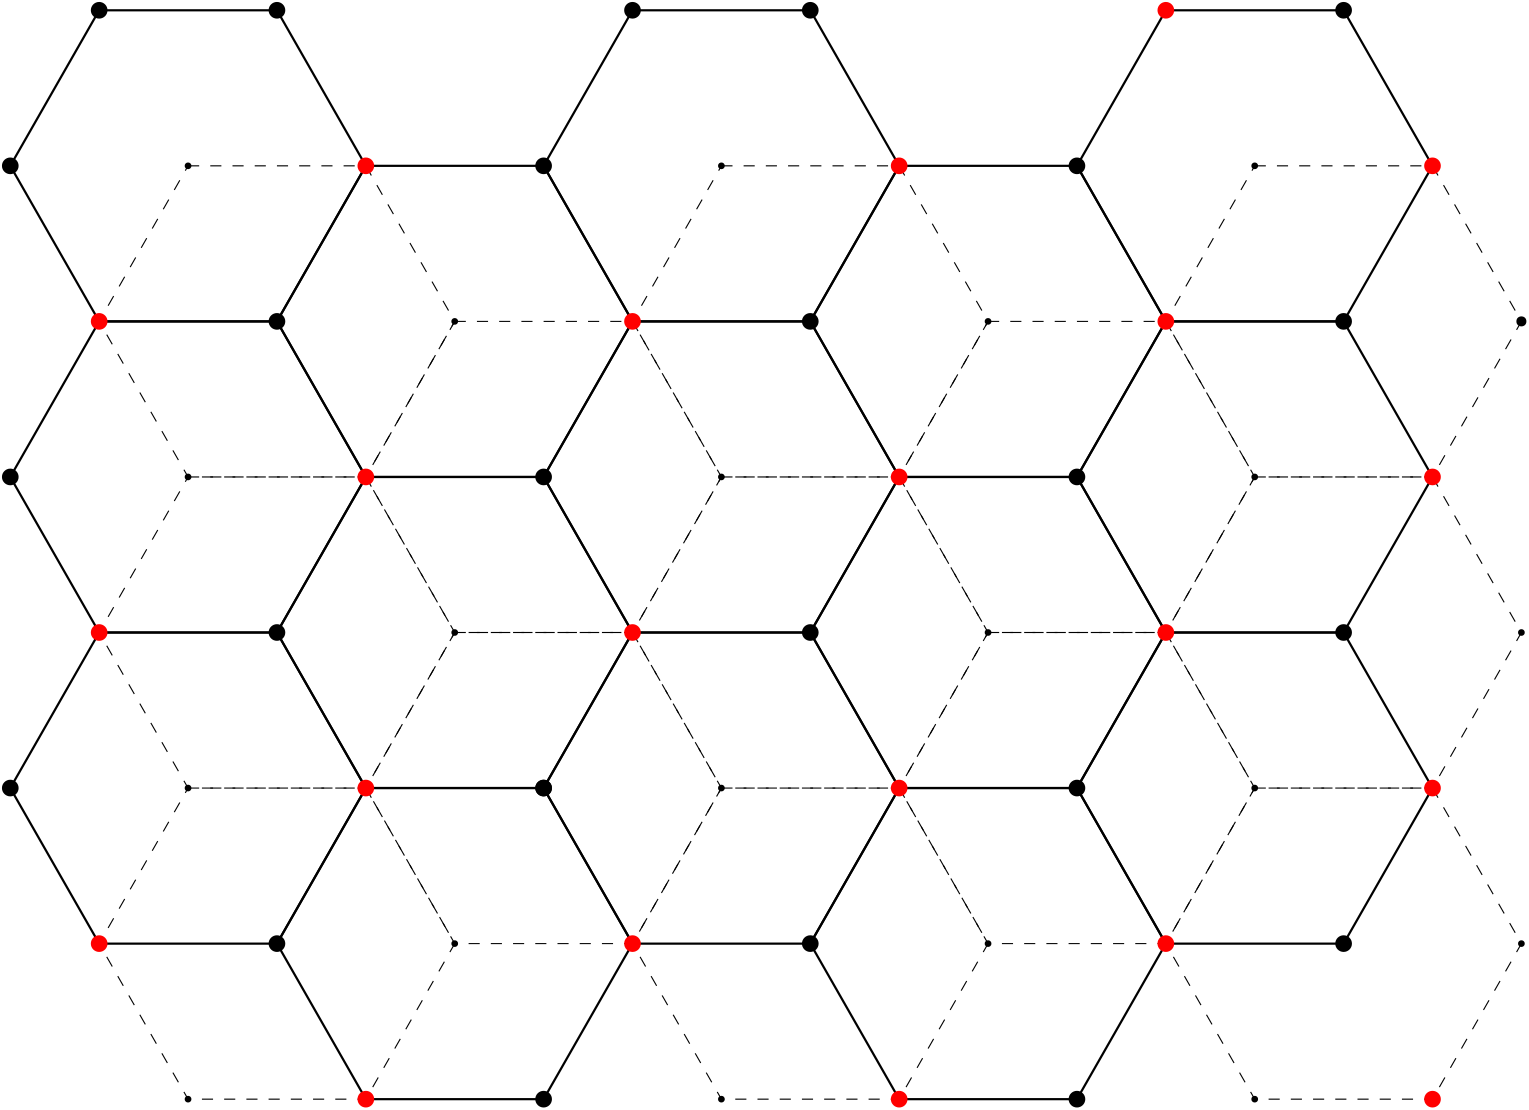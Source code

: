 <?xml version="1.0"?>
<!DOCTYPE ipe SYSTEM "ipe.dtd">
<ipe version="70005" creator="Ipe 7.1.5">
<info created="D:20141018181736" modified="D:20141018181909"/>
<ipestyle name="basic">
<symbol name="arrow/arc(spx)">
<path stroke="sym-stroke" fill="sym-stroke" pen="sym-pen">
0 0 m
-1 0.333 l
-1 -0.333 l
h
</path>
</symbol>
<symbol name="arrow/farc(spx)">
<path stroke="sym-stroke" fill="white" pen="sym-pen">
0 0 m
-1 0.333 l
-1 -0.333 l
h
</path>
</symbol>
<symbol name="mark/circle(sx)" transformations="translations">
<path fill="sym-stroke">
0.6 0 0 0.6 0 0 e
0.4 0 0 0.4 0 0 e
</path>
</symbol>
<symbol name="mark/disk(sx)" transformations="translations">
<path fill="sym-stroke">
0.6 0 0 0.6 0 0 e
</path>
</symbol>
<symbol name="mark/fdisk(sfx)" transformations="translations">
<group>
<path fill="sym-fill">
0.5 0 0 0.5 0 0 e
</path>
<path fill="sym-stroke" fillrule="eofill">
0.6 0 0 0.6 0 0 e
0.4 0 0 0.4 0 0 e
</path>
</group>
</symbol>
<symbol name="mark/box(sx)" transformations="translations">
<path fill="sym-stroke" fillrule="eofill">
-0.6 -0.6 m
0.6 -0.6 l
0.6 0.6 l
-0.6 0.6 l
h
-0.4 -0.4 m
0.4 -0.4 l
0.4 0.4 l
-0.4 0.4 l
h
</path>
</symbol>
<symbol name="mark/square(sx)" transformations="translations">
<path fill="sym-stroke">
-0.6 -0.6 m
0.6 -0.6 l
0.6 0.6 l
-0.6 0.6 l
h
</path>
</symbol>
<symbol name="mark/fsquare(sfx)" transformations="translations">
<group>
<path fill="sym-fill">
-0.5 -0.5 m
0.5 -0.5 l
0.5 0.5 l
-0.5 0.5 l
h
</path>
<path fill="sym-stroke" fillrule="eofill">
-0.6 -0.6 m
0.6 -0.6 l
0.6 0.6 l
-0.6 0.6 l
h
-0.4 -0.4 m
0.4 -0.4 l
0.4 0.4 l
-0.4 0.4 l
h
</path>
</group>
</symbol>
<symbol name="mark/cross(sx)" transformations="translations">
<group>
<path fill="sym-stroke">
-0.43 -0.57 m
0.57 0.43 l
0.43 0.57 l
-0.57 -0.43 l
h
</path>
<path fill="sym-stroke">
-0.43 0.57 m
0.57 -0.43 l
0.43 -0.57 l
-0.57 0.43 l
h
</path>
</group>
</symbol>
<symbol name="arrow/fnormal(spx)">
<path stroke="sym-stroke" fill="white" pen="sym-pen">
0 0 m
-1 0.333 l
-1 -0.333 l
h
</path>
</symbol>
<symbol name="arrow/pointed(spx)">
<path stroke="sym-stroke" fill="sym-stroke" pen="sym-pen">
0 0 m
-1 0.333 l
-0.8 0 l
-1 -0.333 l
h
</path>
</symbol>
<symbol name="arrow/fpointed(spx)">
<path stroke="sym-stroke" fill="white" pen="sym-pen">
0 0 m
-1 0.333 l
-0.8 0 l
-1 -0.333 l
h
</path>
</symbol>
<symbol name="arrow/linear(spx)">
<path stroke="sym-stroke" pen="sym-pen">
-1 0.333 m
0 0 l
-1 -0.333 l
</path>
</symbol>
<symbol name="arrow/fdouble(spx)">
<path stroke="sym-stroke" fill="white" pen="sym-pen">
0 0 m
-1 0.333 l
-1 -0.333 l
h
-1 0 m
-2 0.333 l
-2 -0.333 l
h
</path>
</symbol>
<symbol name="arrow/double(spx)">
<path stroke="sym-stroke" fill="sym-stroke" pen="sym-pen">
0 0 m
-1 0.333 l
-1 -0.333 l
h
-1 0 m
-2 0.333 l
-2 -0.333 l
h
</path>
</symbol>
<pen name="heavier" value="0.8"/>
<pen name="fat" value="1.2"/>
<pen name="ultrafat" value="2"/>
<symbolsize name="large" value="5"/>
<symbolsize name="small" value="2"/>
<symbolsize name="tiny" value="1.1"/>
<arrowsize name="large" value="10"/>
<arrowsize name="small" value="5"/>
<arrowsize name="tiny" value="3"/>
<color name="red" value="1 0 0"/>
<color name="green" value="0 1 0"/>
<color name="blue" value="0 0 1"/>
<color name="yellow" value="1 1 0"/>
<color name="orange" value="1 0.647 0"/>
<color name="gold" value="1 0.843 0"/>
<color name="purple" value="0.627 0.125 0.941"/>
<color name="gray" value="0.745"/>
<color name="brown" value="0.647 0.165 0.165"/>
<color name="navy" value="0 0 0.502"/>
<color name="pink" value="1 0.753 0.796"/>
<color name="seagreen" value="0.18 0.545 0.341"/>
<color name="turquoise" value="0.251 0.878 0.816"/>
<color name="violet" value="0.933 0.51 0.933"/>
<color name="darkblue" value="0 0 0.545"/>
<color name="darkcyan" value="0 0.545 0.545"/>
<color name="darkgray" value="0.663"/>
<color name="darkgreen" value="0 0.392 0"/>
<color name="darkmagenta" value="0.545 0 0.545"/>
<color name="darkorange" value="1 0.549 0"/>
<color name="darkred" value="0.545 0 0"/>
<color name="lightblue" value="0.678 0.847 0.902"/>
<color name="lightcyan" value="0.878 1 1"/>
<color name="lightgray" value="0.827"/>
<color name="lightgreen" value="0.565 0.933 0.565"/>
<color name="lightyellow" value="1 1 0.878"/>
<dashstyle name="dashed" value="[4] 0"/>
<dashstyle name="dotted" value="[1 3] 0"/>
<dashstyle name="dash dotted" value="[4 2 1 2] 0"/>
<dashstyle name="dash dot dotted" value="[4 2 1 2 1 2] 0"/>
<textsize name="large" value="\large"/>
<textsize name="Large" value="\Large"/>
<textsize name="LARGE" value="\LARGE"/>
<textsize name="huge" value="\huge"/>
<textsize name="Huge" value="\Huge"/>
<textsize name="small" value="\small"/>
<textsize name="footnote" value="\footnotesize"/>
<textsize name="tiny" value="\tiny"/>
<textstyle name="center" begin="\begin{center}" end="\end{center}"/>
<textstyle name="itemize" begin="\begin{itemize}" end="\end{itemize}"/>
<textstyle name="item" begin="\begin{itemize}\item{}" end="\end{itemize}"/>
<gridsize name="4 pts" value="4"/>
<gridsize name="8 pts (~3 mm)" value="8"/>
<gridsize name="16 pts (~6 mm)" value="16"/>
<gridsize name="32 pts (~12 mm)" value="32"/>
<gridsize name="10 pts (~3.5 mm)" value="10"/>
<gridsize name="20 pts (~7 mm)" value="20"/>
<gridsize name="14 pts (~5 mm)" value="14"/>
<gridsize name="28 pts (~10 mm)" value="28"/>
<gridsize name="56 pts (~20 mm)" value="56"/>
<anglesize name="90 deg" value="90"/>
<anglesize name="60 deg" value="60"/>
<anglesize name="45 deg" value="45"/>
<anglesize name="30 deg" value="30"/>
<anglesize name="22.5 deg" value="22.5"/>
<tiling name="falling" angle="-60" step="4" width="1"/>
<tiling name="rising" angle="30" step="4" width="1"/>
</ipestyle>
<page>
<layer name="alpha"/>
<view layers="alpha" active="alpha"/>
<path layer="alpha" matrix="1 0 0 1 -56 24" stroke="black" pen="heavier">
288 632 m
352 632 l
384 576 l
352 520 l
288 520 l
256 576 l
256 576 l
h
</path>
<path matrix="1 0 0 1 40 80" stroke="black" pen="heavier">
288 632 m
352 632 l
384 576 l
352 520 l
288 520 l
256 576 l
256 576 l
h
</path>
<path matrix="1 0 0 1 40 -32" stroke="black" pen="heavier">
288 632 m
352 632 l
384 576 l
352 520 l
288 520 l
256 576 l
256 576 l
h
</path>
<path matrix="1 0 0 1 -56 -88" stroke="black" pen="heavier">
288 632 m
352 632 l
384 576 l
352 520 l
288 520 l
256 576 l
256 576 l
h
</path>
<path matrix="1 0 0 1 -152 -32" stroke="black" pen="heavier">
288 632 m
352 632 l
384 576 l
352 520 l
288 520 l
256 576 l
256 576 l
h
</path>
<path matrix="1 0 0 1 -152 80" stroke="black" pen="heavier">
288 632 m
352 632 l
384 576 l
352 520 l
288 520 l
256 576 l
256 576 l
h
</path>
<path matrix="1 0 0 1 -56 136" stroke="black" pen="heavier">
288 632 m
352 632 l
384 576 l
352 520 l
288 520 l
256 576 l
256 576 l
h
</path>
<path matrix="1 0 0 1 136 24" stroke="black" pen="heavier">
288 632 m
352 632 l
384 576 l
352 520 l
288 520 l
256 576 l
256 576 l
h
</path>
<path matrix="1 0 0 1 -248 24" stroke="black" pen="heavier">
288 632 m
352 632 l
384 576 l
352 520 l
288 520 l
256 576 l
256 576 l
h
</path>
<path matrix="1 0 0 1 -248 136" stroke="black" pen="heavier">
288 632 m
352 632 l
384 576 l
352 520 l
288 520 l
256 576 l
256 576 l
h
</path>
<path matrix="1 0 0 1 -248 -88" stroke="black" pen="heavier">
288 632 m
352 632 l
384 576 l
352 520 l
288 520 l
256 576 l
256 576 l
h
</path>
<path matrix="1 0 0 1 -152 -144" stroke="black" pen="heavier">
288 632 m
352 632 l
384 576 l
352 520 l
288 520 l
256 576 l
256 576 l
h
</path>
<path matrix="1 0 0 1 40 -144" stroke="black" pen="heavier">
288 632 m
352 632 l
384 576 l
352 520 l
288 520 l
256 576 l
256 576 l
h
</path>
<path matrix="1 0 0 1 136 -88" stroke="black" pen="heavier">
288 632 m
352 632 l
384 576 l
352 520 l
288 520 l
256 576 l
256 576 l
h
</path>
<path matrix="1 0 0 1 136 136" stroke="black" pen="heavier">
288 632 m
352 632 l
384 576 l
352 520 l
288 520 l
256 576 l
256 576 l
h
</path>
<path matrix="1 0 0 1 -24 -32" stroke="black" dash="dashed">
288 632 m
352 632 l
384 576 l
352 520 l
288 520 l
256 576 l
256 576 l
h
</path>
<path matrix="1 0 0 1 72 24" stroke="black" dash="dashed">
288 632 m
352 632 l
384 576 l
352 520 l
288 520 l
256 576 l
256 576 l
h
</path>
<path matrix="1 0 0 1 72 -88" stroke="black" dash="dashed">
288 632 m
352 632 l
384 576 l
352 520 l
288 520 l
256 576 l
256 576 l
h
</path>
<path matrix="1 0 0 1 -24 -144" stroke="black" dash="dashed">
288 632 m
352 632 l
384 576 l
352 520 l
288 520 l
256 576 l
256 576 l
h
</path>
<path matrix="1 0 0 1 -120 -88" stroke="black" dash="dashed">
288 632 m
352 632 l
384 576 l
352 520 l
288 520 l
256 576 l
256 576 l
h
</path>
<path matrix="1 0 0 1 -120 24" stroke="black" dash="dashed">
288 632 m
352 632 l
384 576 l
352 520 l
288 520 l
256 576 l
256 576 l
h
</path>
<path matrix="1 0 0 1 -24 80" stroke="black" dash="dashed">
288 632 m
352 632 l
384 576 l
352 520 l
288 520 l
256 576 l
256 576 l
h
</path>
<path matrix="1 0 0 1 168 -32" stroke="black" dash="dashed">
288 632 m
352 632 l
384 576 l
352 520 l
288 520 l
256 576 l
256 576 l
h
</path>
<path matrix="1 0 0 1 -216 -32" stroke="black" dash="dashed">
288 632 m
352 632 l
384 576 l
352 520 l
288 520 l
256 576 l
256 576 l
h
</path>
<path matrix="1 0 0 1 -216 80" stroke="black" dash="dashed">
288 632 m
352 632 l
384 576 l
352 520 l
288 520 l
256 576 l
256 576 l
h
</path>
<path matrix="1 0 0 1 -216 -144" stroke="black" dash="dashed">
288 632 m
352 632 l
384 576 l
352 520 l
288 520 l
256 576 l
256 576 l
h
</path>
<path matrix="1 0 0 1 168 -144" stroke="black" dash="dashed">
288 632 m
352 632 l
384 576 l
352 520 l
288 520 l
256 576 l
256 576 l
h
</path>
<path matrix="1 0 0 1 168 80" stroke="black" dash="dashed">
288 632 m
352 632 l
384 576 l
352 520 l
288 520 l
256 576 l
256 576 l
h
</path>
<use name="mark/disk(sx)" pos="104 656" size="large" stroke="black"/>
<use name="mark/disk(sx)" pos="200 600" size="large" stroke="black"/>
<use name="mark/disk(sx)" pos="104 544" size="large" stroke="black"/>
<use name="mark/disk(sx)" pos="200 488" size="large" stroke="black"/>
<use name="mark/disk(sx)" pos="296 544" size="large" stroke="black"/>
<use name="mark/disk(sx)" pos="296 656" size="large" stroke="black"/>
<use name="mark/disk(sx)" pos="392 488" size="large" stroke="black"/>
<use name="mark/disk(sx)" pos="296 432" size="large" stroke="black"/>
<use name="mark/disk(sx)" pos="200 488" size="large" stroke="black"/>
<use name="mark/disk(sx)" pos="104 432" size="large" stroke="black"/>
<use name="mark/disk(sx)" pos="8 488" size="large" stroke="black"/>
<use name="mark/disk(sx)" pos="8 600" size="large" stroke="black"/>
<use name="mark/disk(sx)" pos="8 712" size="large" stroke="black"/>
<use name="mark/disk(sx)" pos="200 712" size="large" stroke="black"/>
<use name="mark/disk(sx)" pos="392 600" size="large" stroke="black"/>
<use name="mark/disk(sx)" pos="392 712" size="large" stroke="black"/>
<use name="mark/disk(sx)" pos="392 376" size="large" stroke="black"/>
<use name="mark/disk(sx)" pos="488 656" size="large" stroke="black"/>
<use name="mark/disk(sx)" pos="488 544" size="large" stroke="black"/>
<use name="mark/disk(sx)" pos="488 432" size="large" stroke="black"/>
<use name="mark/disk(sx)" pos="488 768" size="large" stroke="black"/>
<use name="mark/disk(sx)" pos="200 376" size="small" stroke="black"/>
<use name="mark/disk(sx)" pos="72 712" size="small" stroke="black"/>
<use name="mark/disk(sx)" pos="72 600" size="small" stroke="black"/>
<use name="mark/disk(sx)" pos="168 656" size="small" stroke="black"/>
<use name="mark/disk(sx)" pos="168 544" size="small" stroke="black"/>
<use name="mark/disk(sx)" pos="72 488" size="small" stroke="black"/>
<use name="mark/disk(sx)" pos="72 376" size="small" stroke="black"/>
<use name="mark/disk(sx)" pos="168 432" size="small" stroke="black"/>
<use name="mark/disk(sx)" pos="264 376" size="small" stroke="black"/>
<use name="mark/disk(sx)" pos="264 488" size="small" stroke="black"/>
<use name="mark/disk(sx)" pos="360 432" size="small" stroke="black"/>
<use name="mark/disk(sx)" pos="360 544" size="small" stroke="black"/>
<use name="mark/disk(sx)" pos="264 600" size="small" stroke="black"/>
<use name="mark/disk(sx)" pos="264 712" size="small" stroke="black"/>
<use name="mark/disk(sx)" pos="360 656" size="small" stroke="black"/>
<use name="mark/disk(sx)" pos="456 712" size="small" stroke="black"/>
<use name="mark/disk(sx)" pos="456 600" size="small" stroke="black"/>
<use name="mark/disk(sx)" pos="456 488" size="small" stroke="black"/>
<use name="mark/disk(sx)" pos="456 376" size="small" stroke="black"/>
<use name="mark/disk(sx)" pos="520 376" size="small" stroke="black"/>
<use name="mark/disk(sx)" pos="552 432" size="small" stroke="black"/>
<use name="mark/disk(sx)" pos="552 544" size="small" stroke="black"/>
<use name="mark/disk(sx)" pos="40 544" size="large" stroke="red"/>
<use name="mark/disk(sx)" pos="232 544" size="large" stroke="red"/>
<use name="mark/disk(sx)" pos="424 544" size="large" stroke="red"/>
<use name="mark/disk(sx)" pos="136 488" size="large" stroke="red"/>
<use name="mark/disk(sx)" pos="232 432" size="large" stroke="red"/>
<use name="mark/disk(sx)" pos="424 432" size="large" stroke="red"/>
<use name="mark/disk(sx)" pos="424 656" size="large" stroke="red"/>
<use name="mark/disk(sx)" pos="232 656" size="large" stroke="red"/>
<use name="mark/disk(sx)" pos="136 600" size="large" stroke="red"/>
<use name="mark/disk(sx)" pos="136 712" size="large" stroke="red"/>
<use name="mark/disk(sx)" pos="136 376" size="large" stroke="red"/>
<use name="mark/disk(sx)" pos="328 712" size="large" stroke="red"/>
<use name="mark/disk(sx)" pos="328 600" size="large" stroke="red"/>
<use name="mark/disk(sx)" pos="328 488" size="large" stroke="red"/>
<use name="mark/disk(sx)" pos="328 376" size="large" stroke="red"/>
<use name="mark/disk(sx)" pos="424 768" size="large" stroke="red"/>
<use name="mark/disk(sx)" pos="520 712" size="large" stroke="red"/>
<use name="mark/disk(sx)" pos="520 600" size="large" stroke="red"/>
<use name="mark/disk(sx)" pos="520 488" size="large" stroke="red"/>
<use name="mark/disk(sx)" pos="520 376" size="large" stroke="red"/>
<use name="mark/disk(sx)" pos="552 656" size="normal" stroke="black"/>
<use name="mark/disk(sx)" pos="40 432" size="large" stroke="red"/>
<use name="mark/disk(sx)" pos="40 656" size="large" stroke="red"/>
<use name="mark/disk(sx)" pos="40 768" size="large" stroke="black"/>
<use name="mark/disk(sx)" pos="296 768" size="large" stroke="black"/>
<use name="mark/disk(sx)" pos="104 768" size="large" stroke="black"/>
<use name="mark/disk(sx)" pos="200 376" size="large" stroke="black"/>
<use name="mark/disk(sx)" pos="232 768" size="large" stroke="black"/>
</page>
</ipe>
